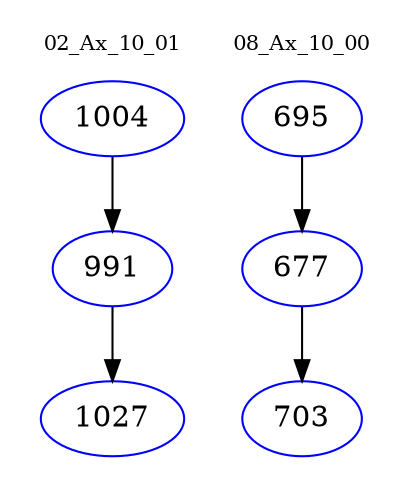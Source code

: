 digraph{
subgraph cluster_0 {
color = white
label = "02_Ax_10_01";
fontsize=10;
T0_1004 [label="1004", color="blue"]
T0_1004 -> T0_991 [color="black"]
T0_991 [label="991", color="blue"]
T0_991 -> T0_1027 [color="black"]
T0_1027 [label="1027", color="blue"]
}
subgraph cluster_1 {
color = white
label = "08_Ax_10_00";
fontsize=10;
T1_695 [label="695", color="blue"]
T1_695 -> T1_677 [color="black"]
T1_677 [label="677", color="blue"]
T1_677 -> T1_703 [color="black"]
T1_703 [label="703", color="blue"]
}
}
